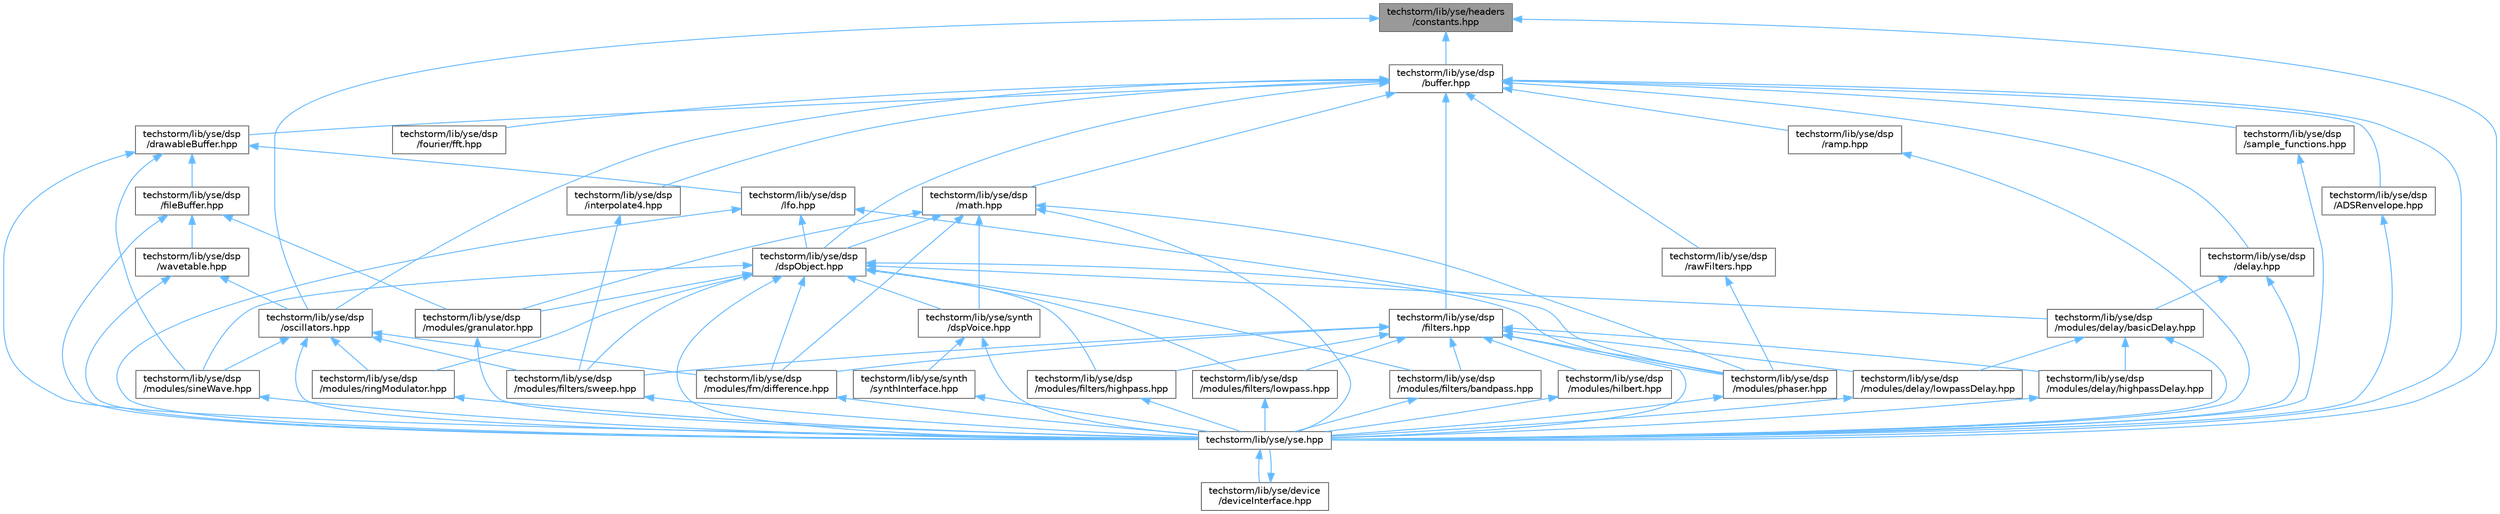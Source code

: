digraph "techstorm/lib/yse/headers/constants.hpp"
{
 // LATEX_PDF_SIZE
  bgcolor="transparent";
  edge [fontname=Helvetica,fontsize=10,labelfontname=Helvetica,labelfontsize=10];
  node [fontname=Helvetica,fontsize=10,shape=box,height=0.2,width=0.4];
  Node1 [id="Node000001",label="techstorm/lib/yse/headers\l/constants.hpp",height=0.2,width=0.4,color="gray40", fillcolor="grey60", style="filled", fontcolor="black",tooltip=" "];
  Node1 -> Node2 [id="edge1_Node000001_Node000002",dir="back",color="steelblue1",style="solid",tooltip=" "];
  Node2 [id="Node000002",label="techstorm/lib/yse/dsp\l/buffer.hpp",height=0.2,width=0.4,color="grey40", fillcolor="white", style="filled",URL="$buffer_8hpp.html",tooltip=" "];
  Node2 -> Node3 [id="edge2_Node000002_Node000003",dir="back",color="steelblue1",style="solid",tooltip=" "];
  Node3 [id="Node000003",label="techstorm/lib/yse/dsp\l/ADSRenvelope.hpp",height=0.2,width=0.4,color="grey40", fillcolor="white", style="filled",URL="$_a_d_s_renvelope_8hpp.html",tooltip=" "];
  Node3 -> Node4 [id="edge3_Node000003_Node000004",dir="back",color="steelblue1",style="solid",tooltip=" "];
  Node4 [id="Node000004",label="techstorm/lib/yse/yse.hpp",height=0.2,width=0.4,color="grey40", fillcolor="white", style="filled",URL="$yse_8hpp.html",tooltip=" "];
  Node4 -> Node5 [id="edge4_Node000004_Node000005",dir="back",color="steelblue1",style="solid",tooltip=" "];
  Node5 [id="Node000005",label="techstorm/lib/yse/device\l/deviceInterface.hpp",height=0.2,width=0.4,color="grey40", fillcolor="white", style="filled",URL="$device_interface_8hpp.html",tooltip=" "];
  Node5 -> Node4 [id="edge5_Node000005_Node000004",dir="back",color="steelblue1",style="solid",tooltip=" "];
  Node2 -> Node6 [id="edge6_Node000002_Node000006",dir="back",color="steelblue1",style="solid",tooltip=" "];
  Node6 [id="Node000006",label="techstorm/lib/yse/dsp\l/delay.hpp",height=0.2,width=0.4,color="grey40", fillcolor="white", style="filled",URL="$delay_8hpp.html",tooltip=" "];
  Node6 -> Node7 [id="edge7_Node000006_Node000007",dir="back",color="steelblue1",style="solid",tooltip=" "];
  Node7 [id="Node000007",label="techstorm/lib/yse/dsp\l/modules/delay/basicDelay.hpp",height=0.2,width=0.4,color="grey40", fillcolor="white", style="filled",URL="$basic_delay_8hpp.html",tooltip=" "];
  Node7 -> Node8 [id="edge8_Node000007_Node000008",dir="back",color="steelblue1",style="solid",tooltip=" "];
  Node8 [id="Node000008",label="techstorm/lib/yse/dsp\l/modules/delay/highpassDelay.hpp",height=0.2,width=0.4,color="grey40", fillcolor="white", style="filled",URL="$highpass_delay_8hpp.html",tooltip=" "];
  Node8 -> Node4 [id="edge9_Node000008_Node000004",dir="back",color="steelblue1",style="solid",tooltip=" "];
  Node7 -> Node9 [id="edge10_Node000007_Node000009",dir="back",color="steelblue1",style="solid",tooltip=" "];
  Node9 [id="Node000009",label="techstorm/lib/yse/dsp\l/modules/delay/lowpassDelay.hpp",height=0.2,width=0.4,color="grey40", fillcolor="white", style="filled",URL="$lowpass_delay_8hpp.html",tooltip=" "];
  Node9 -> Node4 [id="edge11_Node000009_Node000004",dir="back",color="steelblue1",style="solid",tooltip=" "];
  Node7 -> Node4 [id="edge12_Node000007_Node000004",dir="back",color="steelblue1",style="solid",tooltip=" "];
  Node6 -> Node4 [id="edge13_Node000006_Node000004",dir="back",color="steelblue1",style="solid",tooltip=" "];
  Node2 -> Node10 [id="edge14_Node000002_Node000010",dir="back",color="steelblue1",style="solid",tooltip=" "];
  Node10 [id="Node000010",label="techstorm/lib/yse/dsp\l/drawableBuffer.hpp",height=0.2,width=0.4,color="grey40", fillcolor="white", style="filled",URL="$drawable_buffer_8hpp.html",tooltip=" "];
  Node10 -> Node11 [id="edge15_Node000010_Node000011",dir="back",color="steelblue1",style="solid",tooltip=" "];
  Node11 [id="Node000011",label="techstorm/lib/yse/dsp\l/fileBuffer.hpp",height=0.2,width=0.4,color="grey40", fillcolor="white", style="filled",URL="$file_buffer_8hpp.html",tooltip=" "];
  Node11 -> Node12 [id="edge16_Node000011_Node000012",dir="back",color="steelblue1",style="solid",tooltip=" "];
  Node12 [id="Node000012",label="techstorm/lib/yse/dsp\l/modules/granulator.hpp",height=0.2,width=0.4,color="grey40", fillcolor="white", style="filled",URL="$granulator_8hpp.html",tooltip=" "];
  Node12 -> Node4 [id="edge17_Node000012_Node000004",dir="back",color="steelblue1",style="solid",tooltip=" "];
  Node11 -> Node13 [id="edge18_Node000011_Node000013",dir="back",color="steelblue1",style="solid",tooltip=" "];
  Node13 [id="Node000013",label="techstorm/lib/yse/dsp\l/wavetable.hpp",height=0.2,width=0.4,color="grey40", fillcolor="white", style="filled",URL="$wavetable_8hpp.html",tooltip=" "];
  Node13 -> Node14 [id="edge19_Node000013_Node000014",dir="back",color="steelblue1",style="solid",tooltip=" "];
  Node14 [id="Node000014",label="techstorm/lib/yse/dsp\l/oscillators.hpp",height=0.2,width=0.4,color="grey40", fillcolor="white", style="filled",URL="$oscillators_8hpp.html",tooltip=" "];
  Node14 -> Node15 [id="edge20_Node000014_Node000015",dir="back",color="steelblue1",style="solid",tooltip=" "];
  Node15 [id="Node000015",label="techstorm/lib/yse/dsp\l/modules/filters/sweep.hpp",height=0.2,width=0.4,color="grey40", fillcolor="white", style="filled",URL="$sweep_8hpp.html",tooltip=" "];
  Node15 -> Node4 [id="edge21_Node000015_Node000004",dir="back",color="steelblue1",style="solid",tooltip=" "];
  Node14 -> Node16 [id="edge22_Node000014_Node000016",dir="back",color="steelblue1",style="solid",tooltip=" "];
  Node16 [id="Node000016",label="techstorm/lib/yse/dsp\l/modules/fm/difference.hpp",height=0.2,width=0.4,color="grey40", fillcolor="white", style="filled",URL="$difference_8hpp.html",tooltip=" "];
  Node16 -> Node4 [id="edge23_Node000016_Node000004",dir="back",color="steelblue1",style="solid",tooltip=" "];
  Node14 -> Node17 [id="edge24_Node000014_Node000017",dir="back",color="steelblue1",style="solid",tooltip=" "];
  Node17 [id="Node000017",label="techstorm/lib/yse/dsp\l/modules/ringModulator.hpp",height=0.2,width=0.4,color="grey40", fillcolor="white", style="filled",URL="$ring_modulator_8hpp.html",tooltip=" "];
  Node17 -> Node4 [id="edge25_Node000017_Node000004",dir="back",color="steelblue1",style="solid",tooltip=" "];
  Node14 -> Node18 [id="edge26_Node000014_Node000018",dir="back",color="steelblue1",style="solid",tooltip=" "];
  Node18 [id="Node000018",label="techstorm/lib/yse/dsp\l/modules/sineWave.hpp",height=0.2,width=0.4,color="grey40", fillcolor="white", style="filled",URL="$sine_wave_8hpp.html",tooltip=" "];
  Node18 -> Node4 [id="edge27_Node000018_Node000004",dir="back",color="steelblue1",style="solid",tooltip=" "];
  Node14 -> Node4 [id="edge28_Node000014_Node000004",dir="back",color="steelblue1",style="solid",tooltip=" "];
  Node13 -> Node4 [id="edge29_Node000013_Node000004",dir="back",color="steelblue1",style="solid",tooltip=" "];
  Node11 -> Node4 [id="edge30_Node000011_Node000004",dir="back",color="steelblue1",style="solid",tooltip=" "];
  Node10 -> Node19 [id="edge31_Node000010_Node000019",dir="back",color="steelblue1",style="solid",tooltip=" "];
  Node19 [id="Node000019",label="techstorm/lib/yse/dsp\l/lfo.hpp",height=0.2,width=0.4,color="grey40", fillcolor="white", style="filled",URL="$lfo_8hpp.html",tooltip=" "];
  Node19 -> Node20 [id="edge32_Node000019_Node000020",dir="back",color="steelblue1",style="solid",tooltip=" "];
  Node20 [id="Node000020",label="techstorm/lib/yse/dsp\l/dspObject.hpp",height=0.2,width=0.4,color="grey40", fillcolor="white", style="filled",URL="$dsp_object_8hpp.html",tooltip=" "];
  Node20 -> Node7 [id="edge33_Node000020_Node000007",dir="back",color="steelblue1",style="solid",tooltip=" "];
  Node20 -> Node21 [id="edge34_Node000020_Node000021",dir="back",color="steelblue1",style="solid",tooltip=" "];
  Node21 [id="Node000021",label="techstorm/lib/yse/dsp\l/modules/filters/bandpass.hpp",height=0.2,width=0.4,color="grey40", fillcolor="white", style="filled",URL="$bandpass_8hpp.html",tooltip=" "];
  Node21 -> Node4 [id="edge35_Node000021_Node000004",dir="back",color="steelblue1",style="solid",tooltip=" "];
  Node20 -> Node22 [id="edge36_Node000020_Node000022",dir="back",color="steelblue1",style="solid",tooltip=" "];
  Node22 [id="Node000022",label="techstorm/lib/yse/dsp\l/modules/filters/highpass.hpp",height=0.2,width=0.4,color="grey40", fillcolor="white", style="filled",URL="$highpass_8hpp.html",tooltip=" "];
  Node22 -> Node4 [id="edge37_Node000022_Node000004",dir="back",color="steelblue1",style="solid",tooltip=" "];
  Node20 -> Node23 [id="edge38_Node000020_Node000023",dir="back",color="steelblue1",style="solid",tooltip=" "];
  Node23 [id="Node000023",label="techstorm/lib/yse/dsp\l/modules/filters/lowpass.hpp",height=0.2,width=0.4,color="grey40", fillcolor="white", style="filled",URL="$lowpass_8hpp.html",tooltip=" "];
  Node23 -> Node4 [id="edge39_Node000023_Node000004",dir="back",color="steelblue1",style="solid",tooltip=" "];
  Node20 -> Node15 [id="edge40_Node000020_Node000015",dir="back",color="steelblue1",style="solid",tooltip=" "];
  Node20 -> Node16 [id="edge41_Node000020_Node000016",dir="back",color="steelblue1",style="solid",tooltip=" "];
  Node20 -> Node12 [id="edge42_Node000020_Node000012",dir="back",color="steelblue1",style="solid",tooltip=" "];
  Node20 -> Node24 [id="edge43_Node000020_Node000024",dir="back",color="steelblue1",style="solid",tooltip=" "];
  Node24 [id="Node000024",label="techstorm/lib/yse/dsp\l/modules/phaser.hpp",height=0.2,width=0.4,color="grey40", fillcolor="white", style="filled",URL="$phaser_8hpp.html",tooltip=" "];
  Node24 -> Node4 [id="edge44_Node000024_Node000004",dir="back",color="steelblue1",style="solid",tooltip=" "];
  Node20 -> Node17 [id="edge45_Node000020_Node000017",dir="back",color="steelblue1",style="solid",tooltip=" "];
  Node20 -> Node18 [id="edge46_Node000020_Node000018",dir="back",color="steelblue1",style="solid",tooltip=" "];
  Node20 -> Node25 [id="edge47_Node000020_Node000025",dir="back",color="steelblue1",style="solid",tooltip=" "];
  Node25 [id="Node000025",label="techstorm/lib/yse/synth\l/dspVoice.hpp",height=0.2,width=0.4,color="grey40", fillcolor="white", style="filled",URL="$dsp_voice_8hpp.html",tooltip=" "];
  Node25 -> Node26 [id="edge48_Node000025_Node000026",dir="back",color="steelblue1",style="solid",tooltip=" "];
  Node26 [id="Node000026",label="techstorm/lib/yse/synth\l/synthInterface.hpp",height=0.2,width=0.4,color="grey40", fillcolor="white", style="filled",URL="$synth_interface_8hpp.html",tooltip=" "];
  Node26 -> Node4 [id="edge49_Node000026_Node000004",dir="back",color="steelblue1",style="solid",tooltip=" "];
  Node25 -> Node4 [id="edge50_Node000025_Node000004",dir="back",color="steelblue1",style="solid",tooltip=" "];
  Node20 -> Node4 [id="edge51_Node000020_Node000004",dir="back",color="steelblue1",style="solid",tooltip=" "];
  Node19 -> Node24 [id="edge52_Node000019_Node000024",dir="back",color="steelblue1",style="solid",tooltip=" "];
  Node19 -> Node4 [id="edge53_Node000019_Node000004",dir="back",color="steelblue1",style="solid",tooltip=" "];
  Node10 -> Node18 [id="edge54_Node000010_Node000018",dir="back",color="steelblue1",style="solid",tooltip=" "];
  Node10 -> Node4 [id="edge55_Node000010_Node000004",dir="back",color="steelblue1",style="solid",tooltip=" "];
  Node2 -> Node20 [id="edge56_Node000002_Node000020",dir="back",color="steelblue1",style="solid",tooltip=" "];
  Node2 -> Node27 [id="edge57_Node000002_Node000027",dir="back",color="steelblue1",style="solid",tooltip=" "];
  Node27 [id="Node000027",label="techstorm/lib/yse/dsp\l/filters.hpp",height=0.2,width=0.4,color="grey40", fillcolor="white", style="filled",URL="$filters_8hpp.html",tooltip=" "];
  Node27 -> Node8 [id="edge58_Node000027_Node000008",dir="back",color="steelblue1",style="solid",tooltip=" "];
  Node27 -> Node9 [id="edge59_Node000027_Node000009",dir="back",color="steelblue1",style="solid",tooltip=" "];
  Node27 -> Node21 [id="edge60_Node000027_Node000021",dir="back",color="steelblue1",style="solid",tooltip=" "];
  Node27 -> Node22 [id="edge61_Node000027_Node000022",dir="back",color="steelblue1",style="solid",tooltip=" "];
  Node27 -> Node23 [id="edge62_Node000027_Node000023",dir="back",color="steelblue1",style="solid",tooltip=" "];
  Node27 -> Node15 [id="edge63_Node000027_Node000015",dir="back",color="steelblue1",style="solid",tooltip=" "];
  Node27 -> Node16 [id="edge64_Node000027_Node000016",dir="back",color="steelblue1",style="solid",tooltip=" "];
  Node27 -> Node28 [id="edge65_Node000027_Node000028",dir="back",color="steelblue1",style="solid",tooltip=" "];
  Node28 [id="Node000028",label="techstorm/lib/yse/dsp\l/modules/hilbert.hpp",height=0.2,width=0.4,color="grey40", fillcolor="white", style="filled",URL="$hilbert_8hpp.html",tooltip=" "];
  Node28 -> Node4 [id="edge66_Node000028_Node000004",dir="back",color="steelblue1",style="solid",tooltip=" "];
  Node27 -> Node24 [id="edge67_Node000027_Node000024",dir="back",color="steelblue1",style="solid",tooltip=" "];
  Node27 -> Node4 [id="edge68_Node000027_Node000004",dir="back",color="steelblue1",style="solid",tooltip=" "];
  Node2 -> Node29 [id="edge69_Node000002_Node000029",dir="back",color="steelblue1",style="solid",tooltip=" "];
  Node29 [id="Node000029",label="techstorm/lib/yse/dsp\l/fourier/fft.hpp",height=0.2,width=0.4,color="grey40", fillcolor="white", style="filled",URL="$fft_8hpp.html",tooltip=" "];
  Node2 -> Node30 [id="edge70_Node000002_Node000030",dir="back",color="steelblue1",style="solid",tooltip=" "];
  Node30 [id="Node000030",label="techstorm/lib/yse/dsp\l/interpolate4.hpp",height=0.2,width=0.4,color="grey40", fillcolor="white", style="filled",URL="$interpolate4_8hpp.html",tooltip=" "];
  Node30 -> Node15 [id="edge71_Node000030_Node000015",dir="back",color="steelblue1",style="solid",tooltip=" "];
  Node2 -> Node31 [id="edge72_Node000002_Node000031",dir="back",color="steelblue1",style="solid",tooltip=" "];
  Node31 [id="Node000031",label="techstorm/lib/yse/dsp\l/math.hpp",height=0.2,width=0.4,color="grey40", fillcolor="white", style="filled",URL="$math_8hpp.html",tooltip=" "];
  Node31 -> Node20 [id="edge73_Node000031_Node000020",dir="back",color="steelblue1",style="solid",tooltip=" "];
  Node31 -> Node16 [id="edge74_Node000031_Node000016",dir="back",color="steelblue1",style="solid",tooltip=" "];
  Node31 -> Node12 [id="edge75_Node000031_Node000012",dir="back",color="steelblue1",style="solid",tooltip=" "];
  Node31 -> Node24 [id="edge76_Node000031_Node000024",dir="back",color="steelblue1",style="solid",tooltip=" "];
  Node31 -> Node25 [id="edge77_Node000031_Node000025",dir="back",color="steelblue1",style="solid",tooltip=" "];
  Node31 -> Node4 [id="edge78_Node000031_Node000004",dir="back",color="steelblue1",style="solid",tooltip=" "];
  Node2 -> Node14 [id="edge79_Node000002_Node000014",dir="back",color="steelblue1",style="solid",tooltip=" "];
  Node2 -> Node32 [id="edge80_Node000002_Node000032",dir="back",color="steelblue1",style="solid",tooltip=" "];
  Node32 [id="Node000032",label="techstorm/lib/yse/dsp\l/ramp.hpp",height=0.2,width=0.4,color="grey40", fillcolor="white", style="filled",URL="$ramp_8hpp.html",tooltip=" "];
  Node32 -> Node4 [id="edge81_Node000032_Node000004",dir="back",color="steelblue1",style="solid",tooltip=" "];
  Node2 -> Node33 [id="edge82_Node000002_Node000033",dir="back",color="steelblue1",style="solid",tooltip=" "];
  Node33 [id="Node000033",label="techstorm/lib/yse/dsp\l/rawFilters.hpp",height=0.2,width=0.4,color="grey40", fillcolor="white", style="filled",URL="$raw_filters_8hpp.html",tooltip=" "];
  Node33 -> Node24 [id="edge83_Node000033_Node000024",dir="back",color="steelblue1",style="solid",tooltip=" "];
  Node2 -> Node34 [id="edge84_Node000002_Node000034",dir="back",color="steelblue1",style="solid",tooltip=" "];
  Node34 [id="Node000034",label="techstorm/lib/yse/dsp\l/sample_functions.hpp",height=0.2,width=0.4,color="grey40", fillcolor="white", style="filled",URL="$sample__functions_8hpp.html",tooltip=" "];
  Node34 -> Node4 [id="edge85_Node000034_Node000004",dir="back",color="steelblue1",style="solid",tooltip=" "];
  Node2 -> Node4 [id="edge86_Node000002_Node000004",dir="back",color="steelblue1",style="solid",tooltip=" "];
  Node1 -> Node14 [id="edge87_Node000001_Node000014",dir="back",color="steelblue1",style="solid",tooltip=" "];
  Node1 -> Node4 [id="edge88_Node000001_Node000004",dir="back",color="steelblue1",style="solid",tooltip=" "];
}
